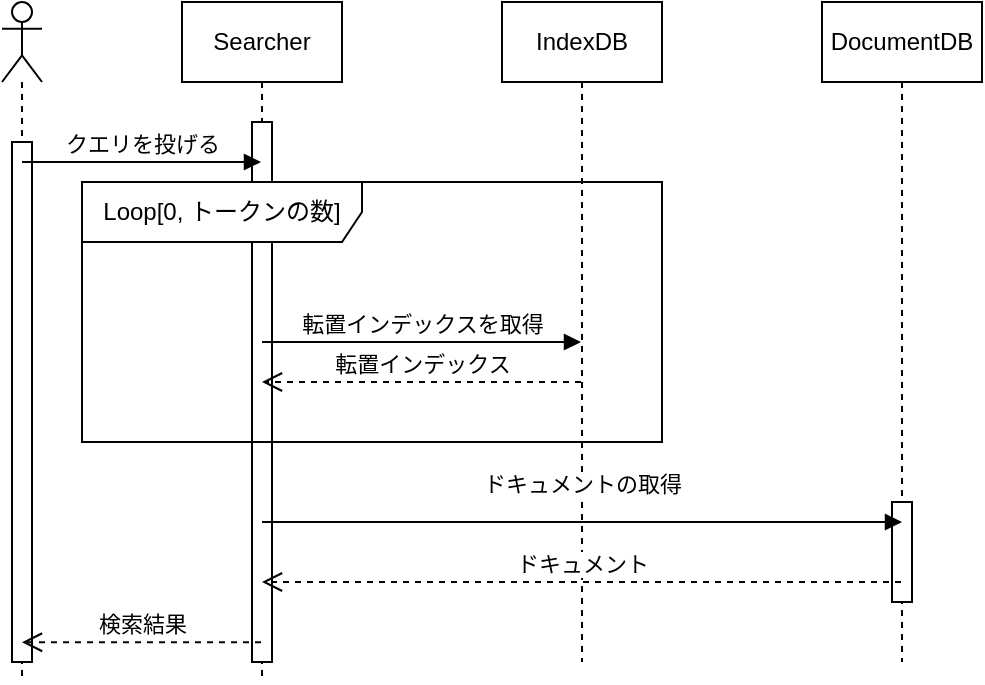 <mxfile version="12.2.9" type="device" pages="1"><diagram id="czTt0KFie2nGmM8u7IQ_" name="Page-1"><mxGraphModel dx="1085" dy="542" grid="1" gridSize="10" guides="1" tooltips="1" connect="1" arrows="1" fold="1" page="1" pageScale="1" pageWidth="850" pageHeight="1100" math="0" shadow="0"><root><mxCell id="0"/><mxCell id="1" parent="0"/><mxCell id="RPFjLWs1raG96FSiM80N-1" value="" style="shape=umlLifeline;participant=umlActor;perimeter=lifelinePerimeter;whiteSpace=wrap;html=1;container=1;collapsible=0;recursiveResize=0;verticalAlign=top;spacingTop=36;labelBackgroundColor=#ffffff;outlineConnect=0;" vertex="1" parent="1"><mxGeometry x="70" y="30" width="20" height="340" as="geometry"/></mxCell><mxCell id="RPFjLWs1raG96FSiM80N-6" value="" style="html=1;points=[];perimeter=orthogonalPerimeter;" vertex="1" parent="RPFjLWs1raG96FSiM80N-1"><mxGeometry x="5" y="70" width="10" height="260" as="geometry"/></mxCell><mxCell id="RPFjLWs1raG96FSiM80N-2" value="Searcher" style="shape=umlLifeline;perimeter=lifelinePerimeter;whiteSpace=wrap;html=1;container=1;collapsible=0;recursiveResize=0;outlineConnect=0;" vertex="1" parent="1"><mxGeometry x="160" y="30" width="80" height="340" as="geometry"/></mxCell><mxCell id="RPFjLWs1raG96FSiM80N-8" value="" style="html=1;points=[];perimeter=orthogonalPerimeter;" vertex="1" parent="RPFjLWs1raG96FSiM80N-2"><mxGeometry x="35" y="60" width="10" height="270" as="geometry"/></mxCell><mxCell id="RPFjLWs1raG96FSiM80N-3" value="IndexDB" style="shape=umlLifeline;perimeter=lifelinePerimeter;whiteSpace=wrap;html=1;container=1;collapsible=0;recursiveResize=0;outlineConnect=0;" vertex="1" parent="1"><mxGeometry x="320" y="30" width="80" height="330" as="geometry"/></mxCell><mxCell id="RPFjLWs1raG96FSiM80N-4" value="DocumentDB" style="shape=umlLifeline;perimeter=lifelinePerimeter;whiteSpace=wrap;html=1;container=1;collapsible=0;recursiveResize=0;outlineConnect=0;" vertex="1" parent="1"><mxGeometry x="480" y="30" width="80" height="330" as="geometry"/></mxCell><mxCell id="RPFjLWs1raG96FSiM80N-18" value="" style="html=1;points=[];perimeter=orthogonalPerimeter;" vertex="1" parent="RPFjLWs1raG96FSiM80N-4"><mxGeometry x="35" y="250" width="10" height="50" as="geometry"/></mxCell><mxCell id="RPFjLWs1raG96FSiM80N-7" value="クエリを投げる" style="html=1;verticalAlign=bottom;endArrow=block;" edge="1" parent="1" target="RPFjLWs1raG96FSiM80N-2"><mxGeometry width="80" relative="1" as="geometry"><mxPoint x="80" y="110" as="sourcePoint"/><mxPoint x="160" y="120" as="targetPoint"/><Array as="points"><mxPoint x="160" y="110"/></Array></mxGeometry></mxCell><mxCell id="RPFjLWs1raG96FSiM80N-10" value="Loop[0, トークンの数]" style="shape=umlFrame;whiteSpace=wrap;html=1;width=140;height=30;" vertex="1" parent="1"><mxGeometry x="110" y="120" width="290" height="130" as="geometry"/></mxCell><mxCell id="RPFjLWs1raG96FSiM80N-13" value="転置インデックスを取得" style="html=1;verticalAlign=bottom;endArrow=block;" edge="1" parent="1" source="RPFjLWs1raG96FSiM80N-2" target="RPFjLWs1raG96FSiM80N-3"><mxGeometry width="80" relative="1" as="geometry"><mxPoint x="200" y="200" as="sourcePoint"/><mxPoint x="280" y="200" as="targetPoint"/></mxGeometry></mxCell><mxCell id="RPFjLWs1raG96FSiM80N-14" value="転置インデックス" style="html=1;verticalAlign=bottom;endArrow=open;dashed=1;endSize=8;" edge="1" parent="1" source="RPFjLWs1raG96FSiM80N-3"><mxGeometry relative="1" as="geometry"><mxPoint x="280" y="240" as="sourcePoint"/><mxPoint x="200" y="220" as="targetPoint"/></mxGeometry></mxCell><mxCell id="RPFjLWs1raG96FSiM80N-15" value="ドキュメントの取得" style="html=1;verticalAlign=bottom;endArrow=block;" edge="1" parent="1"><mxGeometry y="10" width="80" relative="1" as="geometry"><mxPoint x="200" y="290" as="sourcePoint"/><mxPoint x="520" y="290" as="targetPoint"/><mxPoint as="offset"/></mxGeometry></mxCell><mxCell id="RPFjLWs1raG96FSiM80N-17" value="ドキュメント" style="html=1;verticalAlign=bottom;endArrow=open;dashed=1;endSize=8;" edge="1" parent="1" source="RPFjLWs1raG96FSiM80N-4"><mxGeometry relative="1" as="geometry"><mxPoint x="280" y="320" as="sourcePoint"/><mxPoint x="200" y="320" as="targetPoint"/></mxGeometry></mxCell><mxCell id="RPFjLWs1raG96FSiM80N-19" value="検索結果" style="html=1;verticalAlign=bottom;endArrow=open;dashed=1;endSize=8;entryX=0.5;entryY=0.962;entryDx=0;entryDy=0;entryPerimeter=0;" edge="1" parent="1" source="RPFjLWs1raG96FSiM80N-2" target="RPFjLWs1raG96FSiM80N-6"><mxGeometry relative="1" as="geometry"><mxPoint x="190" y="369" as="sourcePoint"/><mxPoint x="80" y="369" as="targetPoint"/></mxGeometry></mxCell></root></mxGraphModel></diagram></mxfile>